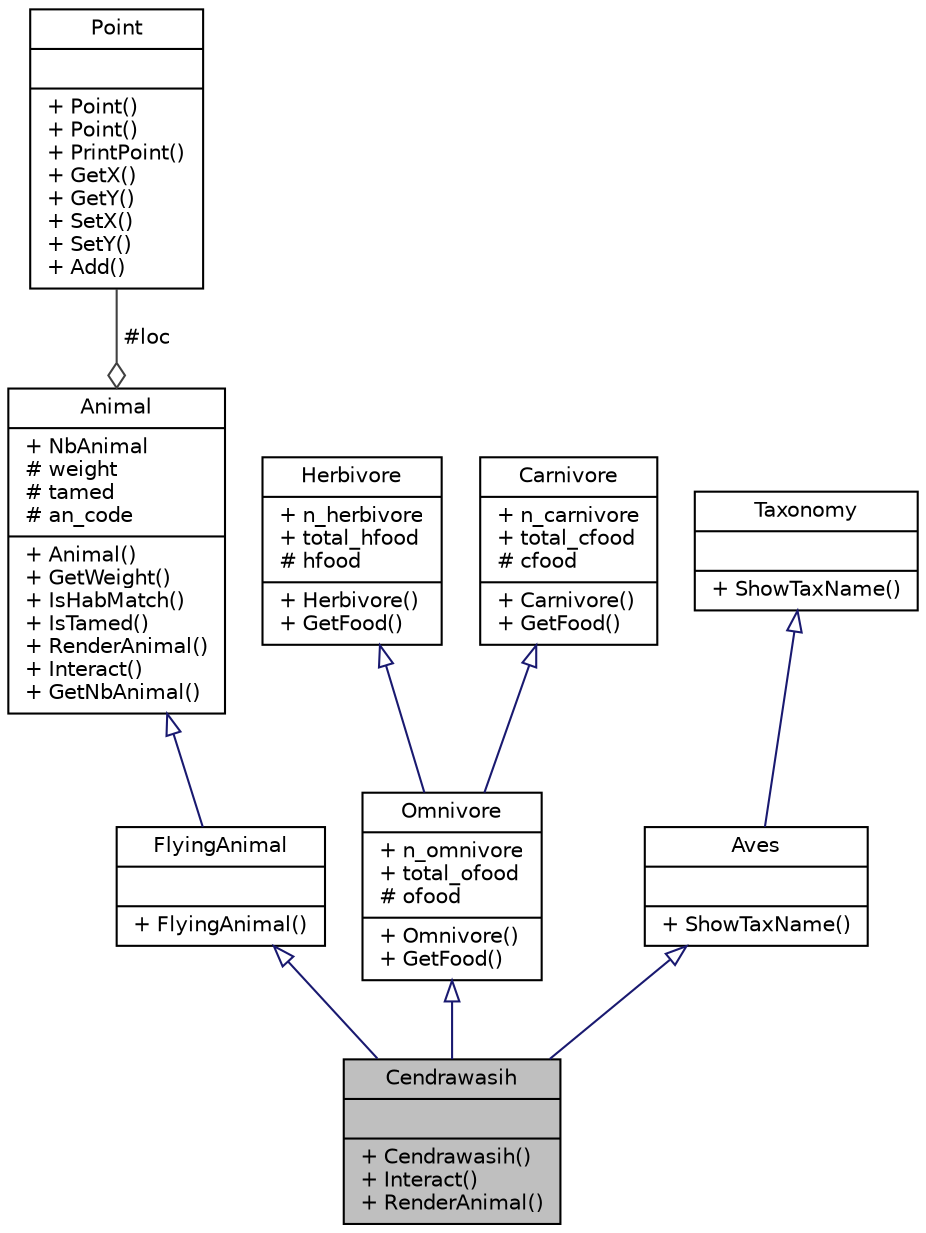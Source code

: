 digraph "Cendrawasih"
{
  edge [fontname="Helvetica",fontsize="10",labelfontname="Helvetica",labelfontsize="10"];
  node [fontname="Helvetica",fontsize="10",shape=record];
  Node1 [label="{Cendrawasih\n||+ Cendrawasih()\l+ Interact()\l+ RenderAnimal()\l}",height=0.2,width=0.4,color="black", fillcolor="grey75", style="filled", fontcolor="black"];
  Node2 -> Node1 [dir="back",color="midnightblue",fontsize="10",style="solid",arrowtail="onormal"];
  Node2 [label="{FlyingAnimal\n||+ FlyingAnimal()\l}",height=0.2,width=0.4,color="black", fillcolor="white", style="filled",URL="$classFlyingAnimal.html"];
  Node3 -> Node2 [dir="back",color="midnightblue",fontsize="10",style="solid",arrowtail="onormal"];
  Node3 [label="{Animal\n|+ NbAnimal\l# weight\l# tamed\l# an_code\l|+ Animal()\l+ GetWeight()\l+ IsHabMatch()\l+ IsTamed()\l+ RenderAnimal()\l+ Interact()\l+ GetNbAnimal()\l}",height=0.2,width=0.4,color="black", fillcolor="white", style="filled",URL="$classAnimal.html"];
  Node4 -> Node3 [color="grey25",fontsize="10",style="solid",label=" #loc" ,arrowhead="odiamond"];
  Node4 [label="{Point\n||+ Point()\l+ Point()\l+ PrintPoint()\l+ GetX()\l+ GetY()\l+ SetX()\l+ SetY()\l+ Add()\l}",height=0.2,width=0.4,color="black", fillcolor="white", style="filled",URL="$classPoint.html"];
  Node5 -> Node1 [dir="back",color="midnightblue",fontsize="10",style="solid",arrowtail="onormal"];
  Node5 [label="{Omnivore\n|+ n_omnivore\l+ total_ofood\l# ofood\l|+ Omnivore()\l+ GetFood()\l}",height=0.2,width=0.4,color="black", fillcolor="white", style="filled",URL="$classOmnivore.html"];
  Node6 -> Node5 [dir="back",color="midnightblue",fontsize="10",style="solid",arrowtail="onormal"];
  Node6 [label="{Herbivore\n|+ n_herbivore\l+ total_hfood\l# hfood\l|+ Herbivore()\l+ GetFood()\l}",height=0.2,width=0.4,color="black", fillcolor="white", style="filled",URL="$classHerbivore.html"];
  Node7 -> Node5 [dir="back",color="midnightblue",fontsize="10",style="solid",arrowtail="onormal"];
  Node7 [label="{Carnivore\n|+ n_carnivore\l+ total_cfood\l# cfood\l|+ Carnivore()\l+ GetFood()\l}",height=0.2,width=0.4,color="black", fillcolor="white", style="filled",URL="$classCarnivore.html"];
  Node8 -> Node1 [dir="back",color="midnightblue",fontsize="10",style="solid",arrowtail="onormal"];
  Node8 [label="{Aves\n||+ ShowTaxName()\l}",height=0.2,width=0.4,color="black", fillcolor="white", style="filled",URL="$classAves.html"];
  Node9 -> Node8 [dir="back",color="midnightblue",fontsize="10",style="solid",arrowtail="onormal"];
  Node9 [label="{Taxonomy\n||+ ShowTaxName()\l}",height=0.2,width=0.4,color="black", fillcolor="white", style="filled",URL="$classTaxonomy.html"];
}
